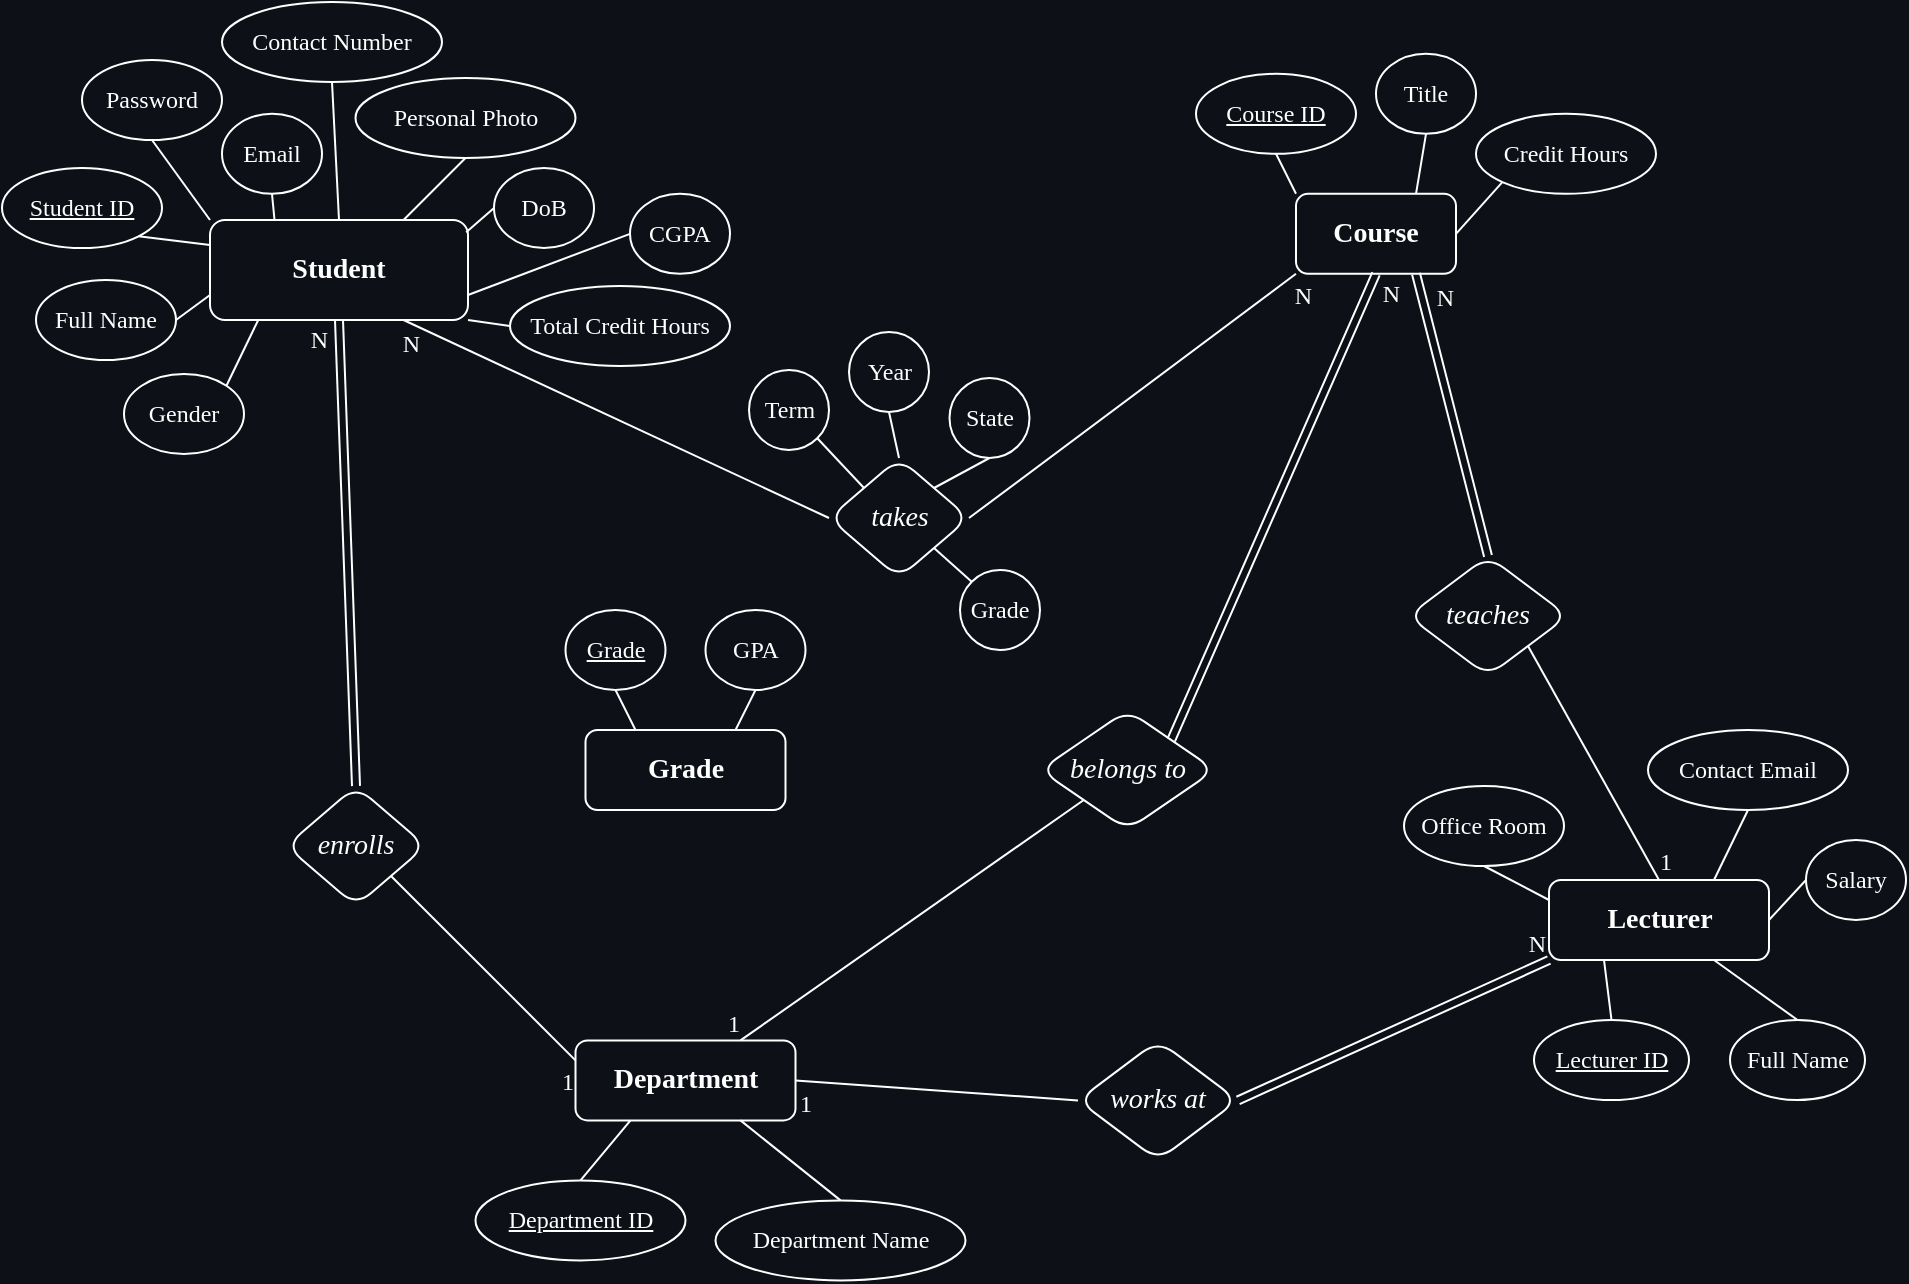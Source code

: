 <mxfile version="23.0.2" type="device">
  <diagram name="Page-1" id="nn0_k3W9zc8CMEnyU6vp">
    <mxGraphModel dx="1500" dy="836" grid="0" gridSize="10" guides="1" tooltips="1" connect="1" arrows="1" fold="1" page="1" pageScale="1" pageWidth="1100" pageHeight="850" background="#0d1117" math="0" shadow="0">
      <root>
        <mxCell id="0" />
        <mxCell id="1" parent="0" />
        <mxCell id="aia2x_jUWNvBXvAyQFXD-1" value="&lt;font style=&quot;font-size: 14px;&quot;&gt;&lt;b&gt;Student&lt;/b&gt;&lt;/font&gt;" style="whiteSpace=wrap;html=1;align=center;labelBackgroundColor=none;fontFamily=Times New Roman;rounded=1;fontColor=#ffffff;fillColor=#0d1117;strokeColor=#FFFFFF;" parent="1" vertex="1">
          <mxGeometry x="171" y="203" width="129" height="50" as="geometry" />
        </mxCell>
        <mxCell id="aia2x_jUWNvBXvAyQFXD-3" value="Student ID" style="ellipse;whiteSpace=wrap;html=1;align=center;fontStyle=4;labelBackgroundColor=none;fontFamily=Times New Roman;rounded=1;fontColor=#ffffff;fillColor=#0d1117;strokeColor=#FFFFFF;" parent="1" vertex="1">
          <mxGeometry x="67" y="177" width="80" height="40" as="geometry" />
        </mxCell>
        <mxCell id="aia2x_jUWNvBXvAyQFXD-5" value="Full Name" style="ellipse;whiteSpace=wrap;html=1;align=center;labelBackgroundColor=none;fontFamily=Times New Roman;rounded=1;fontColor=#ffffff;fillColor=#0d1117;strokeColor=#FFFFFF;" parent="1" vertex="1">
          <mxGeometry x="84" y="233" width="70" height="40" as="geometry" />
        </mxCell>
        <mxCell id="aia2x_jUWNvBXvAyQFXD-6" value="Email" style="ellipse;whiteSpace=wrap;html=1;align=center;labelBackgroundColor=none;fontFamily=Times New Roman;rounded=1;fontColor=#ffffff;fillColor=#0d1117;strokeColor=#FFFFFF;" parent="1" vertex="1">
          <mxGeometry x="177" y="149.91" width="50" height="40" as="geometry" />
        </mxCell>
        <mxCell id="aia2x_jUWNvBXvAyQFXD-7" value="Password" style="ellipse;whiteSpace=wrap;html=1;align=center;labelBackgroundColor=none;fontFamily=Times New Roman;rounded=1;fontColor=#ffffff;fillColor=#0d1117;strokeColor=#FFFFFF;" parent="1" vertex="1">
          <mxGeometry x="107" y="123" width="70" height="40" as="geometry" />
        </mxCell>
        <mxCell id="aia2x_jUWNvBXvAyQFXD-8" value="DoB" style="ellipse;whiteSpace=wrap;html=1;align=center;labelBackgroundColor=none;fontFamily=Times New Roman;rounded=1;fontColor=#ffffff;fillColor=#0d1117;strokeColor=#FFFFFF;" parent="1" vertex="1">
          <mxGeometry x="313" y="177" width="50" height="40" as="geometry" />
        </mxCell>
        <mxCell id="aia2x_jUWNvBXvAyQFXD-9" value="Gender" style="ellipse;whiteSpace=wrap;html=1;align=center;labelBackgroundColor=none;fontFamily=Times New Roman;rounded=1;fontColor=#ffffff;fillColor=#0d1117;strokeColor=#FFFFFF;" parent="1" vertex="1">
          <mxGeometry x="128" y="280" width="60" height="40" as="geometry" />
        </mxCell>
        <mxCell id="aia2x_jUWNvBXvAyQFXD-10" value="Contact Number" style="ellipse;whiteSpace=wrap;html=1;align=center;labelBackgroundColor=none;fontFamily=Times New Roman;rounded=1;fontColor=#ffffff;fillColor=#0d1117;strokeColor=#ffffff;" parent="1" vertex="1">
          <mxGeometry x="177" y="94" width="110" height="40" as="geometry" />
        </mxCell>
        <mxCell id="aia2x_jUWNvBXvAyQFXD-11" value="" style="endArrow=none;html=1;rounded=1;exitX=1;exitY=1;exitDx=0;exitDy=0;entryX=0;entryY=0.25;entryDx=0;entryDy=0;labelBackgroundColor=none;fontColor=#ffffff;fontFamily=Times New Roman;strokeColor=#ffffff;" parent="1" source="aia2x_jUWNvBXvAyQFXD-3" target="aia2x_jUWNvBXvAyQFXD-1" edge="1">
          <mxGeometry relative="1" as="geometry">
            <mxPoint x="351" y="333" as="sourcePoint" />
            <mxPoint x="511" y="333" as="targetPoint" />
          </mxGeometry>
        </mxCell>
        <mxCell id="aia2x_jUWNvBXvAyQFXD-12" value="" style="endArrow=none;html=1;rounded=1;exitX=0.5;exitY=1;exitDx=0;exitDy=0;entryX=0.25;entryY=0;entryDx=0;entryDy=0;labelBackgroundColor=none;fontColor=#ffffff;fontFamily=Times New Roman;strokeColor=#ffffff;" parent="1" source="aia2x_jUWNvBXvAyQFXD-6" target="aia2x_jUWNvBXvAyQFXD-1" edge="1">
          <mxGeometry relative="1" as="geometry">
            <mxPoint x="161" y="193" as="sourcePoint" />
            <mxPoint x="181" y="223" as="targetPoint" />
          </mxGeometry>
        </mxCell>
        <mxCell id="aia2x_jUWNvBXvAyQFXD-13" value="" style="endArrow=none;html=1;rounded=1;exitX=0.5;exitY=1;exitDx=0;exitDy=0;entryX=0;entryY=0;entryDx=0;entryDy=0;labelBackgroundColor=none;fontColor=#ffffff;fontFamily=Times New Roman;strokeColor=#ffffff;" parent="1" source="aia2x_jUWNvBXvAyQFXD-7" target="aia2x_jUWNvBXvAyQFXD-1" edge="1">
          <mxGeometry relative="1" as="geometry">
            <mxPoint x="171" y="203" as="sourcePoint" />
            <mxPoint x="191" y="233" as="targetPoint" />
          </mxGeometry>
        </mxCell>
        <mxCell id="aia2x_jUWNvBXvAyQFXD-14" value="" style="endArrow=none;html=1;rounded=1;exitX=0.5;exitY=1;exitDx=0;exitDy=0;entryX=0.5;entryY=0;entryDx=0;entryDy=0;labelBackgroundColor=none;fontColor=#ffffff;fontFamily=Times New Roman;strokeColor=#ffffff;" parent="1" source="aia2x_jUWNvBXvAyQFXD-10" target="aia2x_jUWNvBXvAyQFXD-1" edge="1">
          <mxGeometry relative="1" as="geometry">
            <mxPoint x="181" y="213" as="sourcePoint" />
            <mxPoint x="201" y="243" as="targetPoint" />
          </mxGeometry>
        </mxCell>
        <mxCell id="aia2x_jUWNvBXvAyQFXD-15" value="" style="endArrow=none;html=1;rounded=1;exitX=1;exitY=0.5;exitDx=0;exitDy=0;entryX=0;entryY=0.75;entryDx=0;entryDy=0;labelBackgroundColor=none;fontColor=#ffffff;fontFamily=Times New Roman;strokeColor=#ffffff;" parent="1" source="aia2x_jUWNvBXvAyQFXD-5" target="aia2x_jUWNvBXvAyQFXD-1" edge="1">
          <mxGeometry relative="1" as="geometry">
            <mxPoint x="191" y="223" as="sourcePoint" />
            <mxPoint x="211" y="253" as="targetPoint" />
          </mxGeometry>
        </mxCell>
        <mxCell id="aia2x_jUWNvBXvAyQFXD-16" value="" style="endArrow=none;html=1;rounded=1;exitX=1;exitY=0;exitDx=0;exitDy=0;entryX=0.188;entryY=0.995;entryDx=0;entryDy=0;entryPerimeter=0;labelBackgroundColor=none;fontColor=#ffffff;fontFamily=Times New Roman;strokeColor=#ffffff;" parent="1" source="aia2x_jUWNvBXvAyQFXD-9" target="aia2x_jUWNvBXvAyQFXD-1" edge="1">
          <mxGeometry relative="1" as="geometry">
            <mxPoint x="201" y="233" as="sourcePoint" />
            <mxPoint x="221" y="263" as="targetPoint" />
          </mxGeometry>
        </mxCell>
        <mxCell id="aia2x_jUWNvBXvAyQFXD-17" value="" style="endArrow=none;html=1;rounded=1;exitX=0;exitY=0.5;exitDx=0;exitDy=0;entryX=0.993;entryY=0.122;entryDx=0;entryDy=0;labelBackgroundColor=none;fontColor=#ffffff;fontFamily=Times New Roman;strokeColor=#ffffff;entryPerimeter=0;" parent="1" source="aia2x_jUWNvBXvAyQFXD-8" target="aia2x_jUWNvBXvAyQFXD-1" edge="1">
          <mxGeometry relative="1" as="geometry">
            <mxPoint x="211" y="243" as="sourcePoint" />
            <mxPoint x="231" y="273" as="targetPoint" />
          </mxGeometry>
        </mxCell>
        <mxCell id="aia2x_jUWNvBXvAyQFXD-18" value="&lt;font style=&quot;font-size: 14px;&quot;&gt;&lt;b&gt;Course&lt;/b&gt;&lt;/font&gt;" style="whiteSpace=wrap;html=1;align=center;labelBackgroundColor=none;fontFamily=Times New Roman;rounded=1;fontColor=#ffffff;fillColor=#0d1117;strokeColor=#FFFFFF;" parent="1" vertex="1">
          <mxGeometry x="714" y="189.91" width="80" height="40" as="geometry" />
        </mxCell>
        <mxCell id="aia2x_jUWNvBXvAyQFXD-19" value="Course ID" style="ellipse;whiteSpace=wrap;html=1;align=center;fontStyle=4;labelBackgroundColor=none;fontFamily=Times New Roman;rounded=1;fontColor=#ffffff;fillColor=#0d1117;strokeColor=#FFFFFF;" parent="1" vertex="1">
          <mxGeometry x="664" y="129.91" width="80" height="40" as="geometry" />
        </mxCell>
        <mxCell id="aia2x_jUWNvBXvAyQFXD-20" value="" style="endArrow=none;html=1;rounded=1;exitX=0.5;exitY=1;exitDx=0;exitDy=0;entryX=0;entryY=0;entryDx=0;entryDy=0;labelBackgroundColor=none;fontColor=#ffffff;fontFamily=Times New Roman;strokeColor=#ffffff;" parent="1" source="aia2x_jUWNvBXvAyQFXD-19" target="aia2x_jUWNvBXvAyQFXD-18" edge="1">
          <mxGeometry relative="1" as="geometry">
            <mxPoint x="284" y="179.91" as="sourcePoint" />
            <mxPoint x="304" y="209.91" as="targetPoint" />
          </mxGeometry>
        </mxCell>
        <mxCell id="aia2x_jUWNvBXvAyQFXD-21" value="Title" style="ellipse;whiteSpace=wrap;html=1;align=center;labelBackgroundColor=none;fontFamily=Times New Roman;rounded=1;fontColor=#ffffff;fillColor=#0d1117;strokeColor=#FFFFFF;" parent="1" vertex="1">
          <mxGeometry x="754" y="119.91" width="50" height="40" as="geometry" />
        </mxCell>
        <mxCell id="aia2x_jUWNvBXvAyQFXD-22" value="Credit Hours" style="ellipse;whiteSpace=wrap;html=1;align=center;labelBackgroundColor=none;fontFamily=Times New Roman;rounded=1;fontColor=#ffffff;fillColor=#0d1117;strokeColor=#FFFFFF;" parent="1" vertex="1">
          <mxGeometry x="804" y="149.91" width="90" height="40" as="geometry" />
        </mxCell>
        <mxCell id="aia2x_jUWNvBXvAyQFXD-23" value="" style="endArrow=none;html=1;rounded=1;exitX=0.5;exitY=1;exitDx=0;exitDy=0;entryX=0.75;entryY=0;entryDx=0;entryDy=0;labelBackgroundColor=none;fontColor=#ffffff;fontFamily=Times New Roman;strokeColor=#ffffff;" parent="1" source="aia2x_jUWNvBXvAyQFXD-21" target="aia2x_jUWNvBXvAyQFXD-18" edge="1">
          <mxGeometry relative="1" as="geometry">
            <mxPoint x="430" y="163.91" as="sourcePoint" />
            <mxPoint x="404" y="199.91" as="targetPoint" />
          </mxGeometry>
        </mxCell>
        <mxCell id="aia2x_jUWNvBXvAyQFXD-24" value="" style="endArrow=none;html=1;rounded=1;exitX=0;exitY=1;exitDx=0;exitDy=0;entryX=1;entryY=0.5;entryDx=0;entryDy=0;labelBackgroundColor=none;fontColor=#ffffff;fontFamily=Times New Roman;strokeColor=#ffffff;" parent="1" source="aia2x_jUWNvBXvAyQFXD-22" target="aia2x_jUWNvBXvAyQFXD-18" edge="1">
          <mxGeometry relative="1" as="geometry">
            <mxPoint x="440" y="173.91" as="sourcePoint" />
            <mxPoint x="414" y="209.91" as="targetPoint" />
          </mxGeometry>
        </mxCell>
        <mxCell id="aia2x_jUWNvBXvAyQFXD-26" value="&lt;font style=&quot;font-size: 14px;&quot;&gt;&lt;b&gt;Grade&lt;/b&gt;&lt;/font&gt;" style="whiteSpace=wrap;html=1;align=center;labelBackgroundColor=none;fontFamily=Times New Roman;rounded=1;fontColor=#ffffff;fillColor=#0d1117;strokeColor=#FFFFFF;" parent="1" vertex="1">
          <mxGeometry x="358.75" y="458" width="100" height="40" as="geometry" />
        </mxCell>
        <mxCell id="aia2x_jUWNvBXvAyQFXD-27" value="Grade" style="ellipse;whiteSpace=wrap;html=1;align=center;fontStyle=4;labelBackgroundColor=none;fontFamily=Times New Roman;rounded=1;fontColor=#ffffff;fillColor=#0d1117;strokeColor=#FFFFFF;" parent="1" vertex="1">
          <mxGeometry x="348.75" y="398" width="50" height="40" as="geometry" />
        </mxCell>
        <mxCell id="aia2x_jUWNvBXvAyQFXD-28" value="" style="endArrow=none;html=1;rounded=1;exitX=0.5;exitY=1;exitDx=0;exitDy=0;entryX=0.25;entryY=0;entryDx=0;entryDy=0;labelBackgroundColor=none;fontColor=#ffffff;fontFamily=Times New Roman;strokeColor=#ffffff;" parent="1" source="aia2x_jUWNvBXvAyQFXD-27" target="aia2x_jUWNvBXvAyQFXD-26" edge="1">
          <mxGeometry relative="1" as="geometry">
            <mxPoint x="348.75" y="208" as="sourcePoint" />
            <mxPoint x="368.75" y="238" as="targetPoint" />
          </mxGeometry>
        </mxCell>
        <mxCell id="aia2x_jUWNvBXvAyQFXD-30" value="" style="endArrow=none;html=1;rounded=1;exitX=0.5;exitY=1;exitDx=0;exitDy=0;entryX=0.75;entryY=0;entryDx=0;entryDy=0;labelBackgroundColor=none;fontColor=#ffffff;fontFamily=Times New Roman;strokeColor=#ffffff;" parent="1" source="aia2x_jUWNvBXvAyQFXD-33" target="aia2x_jUWNvBXvAyQFXD-26" edge="1">
          <mxGeometry relative="1" as="geometry">
            <mxPoint x="443.75" y="438" as="sourcePoint" />
            <mxPoint x="453.75" y="448" as="targetPoint" />
          </mxGeometry>
        </mxCell>
        <mxCell id="aia2x_jUWNvBXvAyQFXD-33" value="GPA" style="ellipse;whiteSpace=wrap;html=1;align=center;labelBackgroundColor=none;fontFamily=Times New Roman;rounded=1;fontColor=#ffffff;fillColor=#0d1117;strokeColor=#FFFFFF;" parent="1" vertex="1">
          <mxGeometry x="418.75" y="398" width="50" height="40" as="geometry" />
        </mxCell>
        <mxCell id="aia2x_jUWNvBXvAyQFXD-34" value="&lt;font style=&quot;font-size: 14px;&quot;&gt;&lt;b&gt;Department&lt;/b&gt;&lt;/font&gt;" style="whiteSpace=wrap;html=1;align=center;labelBackgroundColor=none;fontFamily=Times New Roman;rounded=1;fontColor=#ffffff;fillColor=#0d1117;strokeColor=#FFFFFF;" parent="1" vertex="1">
          <mxGeometry x="353.75" y="613.2" width="110" height="40" as="geometry" />
        </mxCell>
        <mxCell id="aia2x_jUWNvBXvAyQFXD-35" value="Department ID" style="ellipse;whiteSpace=wrap;html=1;align=center;fontStyle=4;labelBackgroundColor=none;fontFamily=Times New Roman;rounded=1;fontColor=#ffffff;fillColor=#0d1117;strokeColor=#FFFFFF;" parent="1" vertex="1">
          <mxGeometry x="303.75" y="683.2" width="105" height="40" as="geometry" />
        </mxCell>
        <mxCell id="aia2x_jUWNvBXvAyQFXD-36" value="" style="endArrow=none;html=1;rounded=1;exitX=0.5;exitY=0;exitDx=0;exitDy=0;entryX=0.25;entryY=1;entryDx=0;entryDy=0;labelBackgroundColor=none;fontColor=#ffffff;fontFamily=Times New Roman;strokeColor=#FFFFFF;" parent="1" source="aia2x_jUWNvBXvAyQFXD-35" target="aia2x_jUWNvBXvAyQFXD-34" edge="1">
          <mxGeometry relative="1" as="geometry">
            <mxPoint x="63.75" y="363.2" as="sourcePoint" />
            <mxPoint x="83.75" y="393.2" as="targetPoint" />
          </mxGeometry>
        </mxCell>
        <mxCell id="aia2x_jUWNvBXvAyQFXD-37" value="Department Name" style="ellipse;whiteSpace=wrap;html=1;align=center;labelBackgroundColor=none;fontFamily=Times New Roman;rounded=1;fontColor=#ffffff;fillColor=#0d1117;strokeColor=#FFFFFF;" parent="1" vertex="1">
          <mxGeometry x="423.75" y="693.2" width="125" height="40" as="geometry" />
        </mxCell>
        <mxCell id="aia2x_jUWNvBXvAyQFXD-38" value="" style="endArrow=none;html=1;rounded=1;entryX=0.75;entryY=1;entryDx=0;entryDy=0;exitX=0.5;exitY=0;exitDx=0;exitDy=0;labelBackgroundColor=none;fontColor=#ffffff;fontFamily=Times New Roman;strokeColor=#FFFFFF;" parent="1" source="aia2x_jUWNvBXvAyQFXD-37" target="aia2x_jUWNvBXvAyQFXD-34" edge="1">
          <mxGeometry relative="1" as="geometry">
            <mxPoint x="473.75" y="693.2" as="sourcePoint" />
            <mxPoint x="553.75" y="463.2" as="targetPoint" />
          </mxGeometry>
        </mxCell>
        <mxCell id="aia2x_jUWNvBXvAyQFXD-39" value="&lt;font style=&quot;font-size: 14px;&quot;&gt;&lt;b&gt;Lecturer&lt;/b&gt;&lt;/font&gt;" style="whiteSpace=wrap;html=1;align=center;labelBackgroundColor=none;fontFamily=Times New Roman;rounded=1;fontColor=#ffffff;fillColor=#0d1117;strokeColor=#FFFFFF;" parent="1" vertex="1">
          <mxGeometry x="840.5" y="533" width="110" height="40" as="geometry" />
        </mxCell>
        <mxCell id="aia2x_jUWNvBXvAyQFXD-40" value="Lecturer ID" style="ellipse;whiteSpace=wrap;html=1;align=center;fontStyle=4;labelBackgroundColor=none;fontFamily=Times New Roman;rounded=1;fontColor=#ffffff;fillColor=#0d1117;strokeColor=#FFFFFF;" parent="1" vertex="1">
          <mxGeometry x="833" y="603" width="77.5" height="40" as="geometry" />
        </mxCell>
        <mxCell id="aia2x_jUWNvBXvAyQFXD-41" value="" style="endArrow=none;html=1;rounded=1;exitX=0.5;exitY=0;exitDx=0;exitDy=0;entryX=0.25;entryY=1;entryDx=0;entryDy=0;labelBackgroundColor=none;fontColor=#ffffff;fontFamily=Times New Roman;strokeColor=#FFFFFF;" parent="1" source="aia2x_jUWNvBXvAyQFXD-40" target="aia2x_jUWNvBXvAyQFXD-39" edge="1">
          <mxGeometry relative="1" as="geometry">
            <mxPoint x="550.5" y="283" as="sourcePoint" />
            <mxPoint x="570.5" y="313" as="targetPoint" />
          </mxGeometry>
        </mxCell>
        <mxCell id="aia2x_jUWNvBXvAyQFXD-42" value="Full Name" style="ellipse;whiteSpace=wrap;html=1;align=center;labelBackgroundColor=none;fontFamily=Times New Roman;rounded=1;fontColor=#ffffff;fillColor=#0d1117;strokeColor=#FFFFFF;" parent="1" vertex="1">
          <mxGeometry x="931" y="603" width="67.5" height="40" as="geometry" />
        </mxCell>
        <mxCell id="aia2x_jUWNvBXvAyQFXD-43" value="" style="endArrow=none;html=1;rounded=1;entryX=0.75;entryY=1;entryDx=0;entryDy=0;exitX=0.5;exitY=0;exitDx=0;exitDy=0;labelBackgroundColor=none;fontColor=#ffffff;fontFamily=Times New Roman;strokeColor=#FFFFFF;" parent="1" source="aia2x_jUWNvBXvAyQFXD-42" target="aia2x_jUWNvBXvAyQFXD-39" edge="1">
          <mxGeometry relative="1" as="geometry">
            <mxPoint x="960.5" y="613" as="sourcePoint" />
            <mxPoint x="1040.5" y="383" as="targetPoint" />
          </mxGeometry>
        </mxCell>
        <mxCell id="aia2x_jUWNvBXvAyQFXD-44" value="Salary" style="ellipse;whiteSpace=wrap;html=1;align=center;labelBackgroundColor=none;fontFamily=Times New Roman;rounded=1;fontColor=#ffffff;fillColor=#0d1117;strokeColor=#FFFFFF;" parent="1" vertex="1">
          <mxGeometry x="969" y="513" width="50" height="40" as="geometry" />
        </mxCell>
        <mxCell id="aia2x_jUWNvBXvAyQFXD-45" value="Contact Email" style="ellipse;whiteSpace=wrap;html=1;align=center;labelBackgroundColor=none;fontFamily=Times New Roman;rounded=1;fontColor=#ffffff;fillColor=#0d1117;strokeColor=#FFFFFF;" parent="1" vertex="1">
          <mxGeometry x="890" y="458" width="100" height="40" as="geometry" />
        </mxCell>
        <mxCell id="aia2x_jUWNvBXvAyQFXD-46" value="Office Room" style="ellipse;whiteSpace=wrap;html=1;align=center;labelBackgroundColor=none;fontFamily=Times New Roman;rounded=1;fontColor=#ffffff;fillColor=#0d1117;strokeColor=#FFFFFF;" parent="1" vertex="1">
          <mxGeometry x="768" y="486" width="80" height="40" as="geometry" />
        </mxCell>
        <mxCell id="aia2x_jUWNvBXvAyQFXD-48" value="" style="endArrow=none;html=1;rounded=1;exitX=0.75;exitY=0;exitDx=0;exitDy=0;entryX=0.5;entryY=1;entryDx=0;entryDy=0;labelBackgroundColor=none;fontColor=#ffffff;fontFamily=Times New Roman;strokeColor=#FFFFFF;" parent="1" source="aia2x_jUWNvBXvAyQFXD-39" target="aia2x_jUWNvBXvAyQFXD-45" edge="1">
          <mxGeometry relative="1" as="geometry">
            <mxPoint x="863" y="623" as="sourcePoint" />
            <mxPoint x="888" y="593" as="targetPoint" />
          </mxGeometry>
        </mxCell>
        <mxCell id="aia2x_jUWNvBXvAyQFXD-49" value="" style="endArrow=none;html=1;rounded=1;exitX=0;exitY=0.5;exitDx=0;exitDy=0;entryX=1;entryY=0.5;entryDx=0;entryDy=0;labelBackgroundColor=none;fontColor=#ffffff;fontFamily=Times New Roman;strokeColor=#FFFFFF;" parent="1" source="aia2x_jUWNvBXvAyQFXD-44" target="aia2x_jUWNvBXvAyQFXD-39" edge="1">
          <mxGeometry relative="1" as="geometry">
            <mxPoint x="873" y="633" as="sourcePoint" />
            <mxPoint x="898" y="603" as="targetPoint" />
          </mxGeometry>
        </mxCell>
        <mxCell id="aia2x_jUWNvBXvAyQFXD-50" value="&lt;i&gt;&lt;font style=&quot;font-size: 14px;&quot;&gt;takes&lt;/font&gt;&lt;/i&gt;" style="shape=rhombus;perimeter=rhombusPerimeter;whiteSpace=wrap;html=1;align=center;labelBackgroundColor=none;fontFamily=Times New Roman;rounded=1;fontColor=#ffffff;fillColor=#0d1117;strokeColor=#FFFFFF;" parent="1" vertex="1">
          <mxGeometry x="480.5" y="322" width="70" height="60" as="geometry" />
        </mxCell>
        <mxCell id="aia2x_jUWNvBXvAyQFXD-52" value="" style="endArrow=none;html=1;rounded=1;entryX=0.75;entryY=1;entryDx=0;entryDy=0;exitX=0;exitY=0.5;exitDx=0;exitDy=0;labelBackgroundColor=none;fontColor=#ffffff;fontFamily=Times New Roman;strokeColor=#ffffff;" parent="1" source="aia2x_jUWNvBXvAyQFXD-50" target="aia2x_jUWNvBXvAyQFXD-1" edge="1">
          <mxGeometry relative="1" as="geometry">
            <mxPoint x="371" y="419" as="sourcePoint" />
            <mxPoint x="531" y="419" as="targetPoint" />
          </mxGeometry>
        </mxCell>
        <mxCell id="aia2x_jUWNvBXvAyQFXD-53" value="N" style="resizable=0;html=1;whiteSpace=wrap;align=right;verticalAlign=bottom;labelBackgroundColor=none;fontFamily=Times New Roman;rounded=1;fontColor=#ffffff;" parent="aia2x_jUWNvBXvAyQFXD-52" connectable="0" vertex="1">
          <mxGeometry x="1" relative="1" as="geometry">
            <mxPoint x="10" y="20" as="offset" />
          </mxGeometry>
        </mxCell>
        <mxCell id="aia2x_jUWNvBXvAyQFXD-54" value="" style="endArrow=none;html=1;rounded=1;entryX=0;entryY=1;entryDx=0;entryDy=0;exitX=1;exitY=0.5;exitDx=0;exitDy=0;labelBackgroundColor=none;fontColor=#ffffff;fontFamily=Times New Roman;strokeColor=#ffffff;" parent="1" source="aia2x_jUWNvBXvAyQFXD-50" target="aia2x_jUWNvBXvAyQFXD-18" edge="1">
          <mxGeometry relative="1" as="geometry">
            <mxPoint x="431" y="339" as="sourcePoint" />
            <mxPoint x="276" y="289" as="targetPoint" />
          </mxGeometry>
        </mxCell>
        <mxCell id="aia2x_jUWNvBXvAyQFXD-55" value="N" style="resizable=0;html=1;whiteSpace=wrap;align=right;verticalAlign=bottom;labelBackgroundColor=none;fontFamily=Times New Roman;rounded=1;fontColor=#ffffff;" parent="aia2x_jUWNvBXvAyQFXD-54" connectable="0" vertex="1">
          <mxGeometry x="1" relative="1" as="geometry">
            <mxPoint x="10" y="20" as="offset" />
          </mxGeometry>
        </mxCell>
        <mxCell id="aia2x_jUWNvBXvAyQFXD-56" value="Term" style="ellipse;whiteSpace=wrap;html=1;align=center;labelBackgroundColor=none;fontFamily=Times New Roman;rounded=1;fontColor=#ffffff;fillColor=#0d1117;strokeColor=#FFFFFF;" parent="1" vertex="1">
          <mxGeometry x="440.5" y="278" width="40" height="40" as="geometry" />
        </mxCell>
        <mxCell id="aia2x_jUWNvBXvAyQFXD-57" value="" style="endArrow=none;html=1;rounded=1;exitX=1;exitY=1;exitDx=0;exitDy=0;entryX=0;entryY=0;entryDx=0;entryDy=0;labelBackgroundColor=none;fontColor=#ffffff;fontFamily=Times New Roman;strokeColor=#ffffff;" parent="1" source="aia2x_jUWNvBXvAyQFXD-56" target="aia2x_jUWNvBXvAyQFXD-50" edge="1">
          <mxGeometry relative="1" as="geometry">
            <mxPoint x="366.5" y="357" as="sourcePoint" />
            <mxPoint x="440.5" y="362" as="targetPoint" />
          </mxGeometry>
        </mxCell>
        <mxCell id="aia2x_jUWNvBXvAyQFXD-58" value="State" style="ellipse;whiteSpace=wrap;html=1;align=center;labelBackgroundColor=none;fontFamily=Times New Roman;rounded=1;fontColor=#ffffff;fillColor=#0d1117;strokeColor=#FFFFFF;" parent="1" vertex="1">
          <mxGeometry x="540.75" y="282" width="40" height="40" as="geometry" />
        </mxCell>
        <mxCell id="aia2x_jUWNvBXvAyQFXD-59" value="" style="endArrow=none;html=1;rounded=1;exitX=0.5;exitY=1;exitDx=0;exitDy=0;labelBackgroundColor=none;fontColor=#ffffff;fontFamily=Times New Roman;strokeColor=#ffffff;entryX=1;entryY=0;entryDx=0;entryDy=0;" parent="1" source="aia2x_jUWNvBXvAyQFXD-58" target="aia2x_jUWNvBXvAyQFXD-50" edge="1">
          <mxGeometry relative="1" as="geometry">
            <mxPoint x="350.5" y="312" as="sourcePoint" />
            <mxPoint x="533.5" y="335" as="targetPoint" />
          </mxGeometry>
        </mxCell>
        <mxCell id="aia2x_jUWNvBXvAyQFXD-62" value="&lt;i style=&quot;border-color: var(--border-color);&quot;&gt;&lt;font style=&quot;border-color: var(--border-color); font-size: 14px;&quot;&gt;belongs to&lt;/font&gt;&lt;/i&gt;" style="shape=rhombus;perimeter=rhombusPerimeter;whiteSpace=wrap;html=1;align=center;labelBackgroundColor=none;fontFamily=Times New Roman;rounded=1;fontColor=#ffffff;fillColor=#0d1117;strokeColor=#FFFFFF;" parent="1" vertex="1">
          <mxGeometry x="586" y="448" width="87.5" height="60" as="geometry" />
        </mxCell>
        <mxCell id="aia2x_jUWNvBXvAyQFXD-65" value="" style="endArrow=none;html=1;rounded=1;entryX=0.75;entryY=0;entryDx=0;entryDy=0;exitX=0;exitY=1;exitDx=0;exitDy=0;labelBackgroundColor=none;fontColor=#ffffff;fontFamily=Times New Roman;strokeColor=#FFFFFF;" parent="1" source="aia2x_jUWNvBXvAyQFXD-62" target="aia2x_jUWNvBXvAyQFXD-34" edge="1">
          <mxGeometry relative="1" as="geometry">
            <mxPoint x="371" y="449" as="sourcePoint" />
            <mxPoint x="531" y="449" as="targetPoint" />
          </mxGeometry>
        </mxCell>
        <mxCell id="aia2x_jUWNvBXvAyQFXD-66" value="1" style="resizable=0;html=1;whiteSpace=wrap;align=right;verticalAlign=bottom;labelBackgroundColor=none;fontFamily=Times New Roman;rounded=1;fontColor=#ffffff;" parent="aia2x_jUWNvBXvAyQFXD-65" connectable="0" vertex="1">
          <mxGeometry x="1" relative="1" as="geometry">
            <mxPoint x="1" as="offset" />
          </mxGeometry>
        </mxCell>
        <mxCell id="aia2x_jUWNvBXvAyQFXD-67" value="" style="shape=link;html=1;rounded=1;entryX=0.5;entryY=1;entryDx=0;entryDy=0;exitX=1;exitY=0;exitDx=0;exitDy=0;labelBackgroundColor=none;fontColor=#ffffff;fontFamily=Times New Roman;strokeColor=#ffffff;" parent="1" source="aia2x_jUWNvBXvAyQFXD-62" target="aia2x_jUWNvBXvAyQFXD-18" edge="1">
          <mxGeometry relative="1" as="geometry">
            <mxPoint x="405.87" y="453" as="sourcePoint" />
            <mxPoint x="565.87" y="453" as="targetPoint" />
          </mxGeometry>
        </mxCell>
        <mxCell id="aia2x_jUWNvBXvAyQFXD-68" value="N" style="resizable=0;html=1;whiteSpace=wrap;align=right;verticalAlign=bottom;labelBackgroundColor=none;fontFamily=Times New Roman;rounded=1;fontColor=#ffffff;" parent="aia2x_jUWNvBXvAyQFXD-67" connectable="0" vertex="1">
          <mxGeometry x="1" relative="1" as="geometry">
            <mxPoint x="14" y="19" as="offset" />
          </mxGeometry>
        </mxCell>
        <mxCell id="aia2x_jUWNvBXvAyQFXD-69" value="&lt;i&gt;&lt;font style=&quot;font-size: 14px;&quot;&gt;works at&lt;/font&gt;&lt;/i&gt;" style="shape=rhombus;perimeter=rhombusPerimeter;whiteSpace=wrap;html=1;align=center;labelBackgroundColor=none;fontFamily=Times New Roman;rounded=1;fontColor=#ffffff;fillColor=#0d1117;strokeColor=#FFFFFF;" parent="1" vertex="1">
          <mxGeometry x="605" y="613.2" width="80" height="60" as="geometry" />
        </mxCell>
        <mxCell id="aia2x_jUWNvBXvAyQFXD-70" value="" style="shape=link;html=1;rounded=1;entryX=0;entryY=1;entryDx=0;entryDy=0;exitX=1;exitY=0.5;exitDx=0;exitDy=0;labelBackgroundColor=none;fontColor=#ffffff;fontFamily=Times New Roman;strokeColor=#FFFFFF;" parent="1" source="aia2x_jUWNvBXvAyQFXD-69" target="aia2x_jUWNvBXvAyQFXD-39" edge="1">
          <mxGeometry relative="1" as="geometry">
            <mxPoint x="491.5" y="465.71" as="sourcePoint" />
            <mxPoint x="467.5" y="390.71" as="targetPoint" />
          </mxGeometry>
        </mxCell>
        <mxCell id="aia2x_jUWNvBXvAyQFXD-71" value="N" style="resizable=0;html=1;whiteSpace=wrap;align=right;verticalAlign=bottom;labelBackgroundColor=none;fontFamily=Times New Roman;rounded=1;fontColor=#ffffff;" parent="aia2x_jUWNvBXvAyQFXD-70" connectable="0" vertex="1">
          <mxGeometry x="1" relative="1" as="geometry">
            <mxPoint as="offset" />
          </mxGeometry>
        </mxCell>
        <mxCell id="aia2x_jUWNvBXvAyQFXD-72" value="" style="endArrow=none;html=1;rounded=1;exitX=0;exitY=0.5;exitDx=0;exitDy=0;labelBackgroundColor=none;fontColor=#ffffff;fontFamily=Times New Roman;strokeColor=#FFFFFF;entryX=1;entryY=0.5;entryDx=0;entryDy=0;" parent="1" source="aia2x_jUWNvBXvAyQFXD-69" target="aia2x_jUWNvBXvAyQFXD-34" edge="1">
          <mxGeometry relative="1" as="geometry">
            <mxPoint x="571.25" y="645.83" as="sourcePoint" />
            <mxPoint x="808.25" y="548.82" as="targetPoint" />
          </mxGeometry>
        </mxCell>
        <mxCell id="aia2x_jUWNvBXvAyQFXD-73" value="1" style="resizable=0;html=1;whiteSpace=wrap;align=right;verticalAlign=bottom;labelBackgroundColor=none;fontFamily=Times New Roman;rounded=1;fontColor=#ffffff;" parent="aia2x_jUWNvBXvAyQFXD-72" connectable="0" vertex="1">
          <mxGeometry x="1" relative="1" as="geometry">
            <mxPoint x="10" y="20" as="offset" />
          </mxGeometry>
        </mxCell>
        <mxCell id="LiaLhbnYLunfztO8MbrB-1" value="&lt;span style=&quot;font-size: 14px;&quot;&gt;&lt;i&gt;enrolls&lt;/i&gt;&lt;/span&gt;" style="shape=rhombus;perimeter=rhombusPerimeter;whiteSpace=wrap;html=1;align=center;labelBackgroundColor=none;fontFamily=Times New Roman;rounded=1;fontColor=#ffffff;fillColor=#0d1117;strokeColor=#FFFFFF;" parent="1" vertex="1">
          <mxGeometry x="209" y="486" width="70" height="60" as="geometry" />
        </mxCell>
        <mxCell id="LiaLhbnYLunfztO8MbrB-2" value="" style="shape=link;html=1;rounded=1;entryX=0.5;entryY=1;entryDx=0;entryDy=0;exitX=0.5;exitY=0;exitDx=0;exitDy=0;labelBackgroundColor=none;fontColor=#ffffff;fontFamily=Times New Roman;strokeColor=#ffffff;" parent="1" source="LiaLhbnYLunfztO8MbrB-1" target="aia2x_jUWNvBXvAyQFXD-1" edge="1">
          <mxGeometry relative="1" as="geometry">
            <mxPoint x="728" y="368" as="sourcePoint" />
            <mxPoint x="649" y="303" as="targetPoint" />
          </mxGeometry>
        </mxCell>
        <mxCell id="LiaLhbnYLunfztO8MbrB-3" value="N" style="resizable=0;html=1;whiteSpace=wrap;align=right;verticalAlign=bottom;labelBackgroundColor=none;fontFamily=Times New Roman;rounded=1;fontColor=#ffffff;" parent="LiaLhbnYLunfztO8MbrB-2" connectable="0" vertex="1">
          <mxGeometry x="1" relative="1" as="geometry">
            <mxPoint x="-4" y="18" as="offset" />
          </mxGeometry>
        </mxCell>
        <mxCell id="LiaLhbnYLunfztO8MbrB-4" value="" style="endArrow=none;html=1;rounded=1;entryX=0;entryY=0.25;entryDx=0;entryDy=0;exitX=1;exitY=1;exitDx=0;exitDy=0;labelBackgroundColor=none;fontColor=#ffffff;fontFamily=Times New Roman;strokeColor=#FFFFFF;" parent="1" source="LiaLhbnYLunfztO8MbrB-1" target="aia2x_jUWNvBXvAyQFXD-34" edge="1">
          <mxGeometry relative="1" as="geometry">
            <mxPoint x="771" y="398" as="sourcePoint" />
            <mxPoint x="735" y="601" as="targetPoint" />
          </mxGeometry>
        </mxCell>
        <mxCell id="LiaLhbnYLunfztO8MbrB-5" value="1" style="resizable=0;html=1;whiteSpace=wrap;align=right;verticalAlign=bottom;labelBackgroundColor=none;fontFamily=Times New Roman;rounded=1;fontColor=#ffffff;" parent="LiaLhbnYLunfztO8MbrB-4" connectable="0" vertex="1">
          <mxGeometry x="1" relative="1" as="geometry">
            <mxPoint x="1" y="19" as="offset" />
          </mxGeometry>
        </mxCell>
        <mxCell id="LiaLhbnYLunfztO8MbrB-9" value="&lt;i&gt;&lt;font style=&quot;font-size: 14px;&quot;&gt;teaches&lt;/font&gt;&lt;/i&gt;" style="shape=rhombus;perimeter=rhombusPerimeter;whiteSpace=wrap;html=1;align=center;labelBackgroundColor=none;fontFamily=Times New Roman;rounded=1;fontColor=#ffffff;fillColor=#0d1117;strokeColor=#FFFFFF;" parent="1" vertex="1">
          <mxGeometry x="770" y="371" width="80" height="60" as="geometry" />
        </mxCell>
        <mxCell id="LiaLhbnYLunfztO8MbrB-17" value="" style="endArrow=none;html=1;rounded=1;exitX=0;exitY=0.25;exitDx=0;exitDy=0;entryX=0.5;entryY=1;entryDx=0;entryDy=0;labelBackgroundColor=none;fontColor=#ffffff;fontFamily=Times New Roman;strokeColor=#FFFFFF;" parent="1" source="aia2x_jUWNvBXvAyQFXD-39" target="aia2x_jUWNvBXvAyQFXD-46" edge="1">
          <mxGeometry relative="1" as="geometry">
            <mxPoint x="933" y="542.99" as="sourcePoint" />
            <mxPoint x="950" y="507.99" as="targetPoint" />
          </mxGeometry>
        </mxCell>
        <mxCell id="LiaLhbnYLunfztO8MbrB-23" value="Grade" style="ellipse;whiteSpace=wrap;html=1;align=center;labelBackgroundColor=none;fontFamily=Times New Roman;rounded=1;fontColor=#ffffff;fillColor=#0d1117;strokeColor=#FFFFFF;" parent="1" vertex="1">
          <mxGeometry x="546" y="378" width="40" height="40" as="geometry" />
        </mxCell>
        <mxCell id="LiaLhbnYLunfztO8MbrB-24" value="" style="endArrow=none;html=1;rounded=1;exitX=0;exitY=0;exitDx=0;exitDy=0;labelBackgroundColor=none;fontColor=#ffffff;fontFamily=Times New Roman;strokeColor=#ffffff;entryX=1;entryY=1;entryDx=0;entryDy=0;" parent="1" source="LiaLhbnYLunfztO8MbrB-23" target="aia2x_jUWNvBXvAyQFXD-50" edge="1">
          <mxGeometry relative="1" as="geometry">
            <mxPoint x="549" y="325" as="sourcePoint" />
            <mxPoint x="543" y="347" as="targetPoint" />
          </mxGeometry>
        </mxCell>
        <mxCell id="LiaLhbnYLunfztO8MbrB-25" value="" style="shape=link;html=1;rounded=1;entryX=0.75;entryY=1;entryDx=0;entryDy=0;exitX=0.5;exitY=0;exitDx=0;exitDy=0;labelBackgroundColor=none;fontColor=#ffffff;fontFamily=Times New Roman;strokeColor=#ffffff;" parent="1" source="LiaLhbnYLunfztO8MbrB-9" target="aia2x_jUWNvBXvAyQFXD-18" edge="1">
          <mxGeometry relative="1" as="geometry">
            <mxPoint x="662" y="473" as="sourcePoint" />
            <mxPoint x="764" y="240" as="targetPoint" />
          </mxGeometry>
        </mxCell>
        <mxCell id="LiaLhbnYLunfztO8MbrB-26" value="N" style="resizable=0;html=1;whiteSpace=wrap;align=right;verticalAlign=bottom;labelBackgroundColor=none;fontFamily=Times New Roman;rounded=1;fontColor=#ffffff;" parent="LiaLhbnYLunfztO8MbrB-25" connectable="0" vertex="1">
          <mxGeometry x="1" relative="1" as="geometry">
            <mxPoint x="20" y="20" as="offset" />
          </mxGeometry>
        </mxCell>
        <mxCell id="LiaLhbnYLunfztO8MbrB-27" value="" style="endArrow=none;html=1;rounded=1;entryX=0.5;entryY=0;entryDx=0;entryDy=0;exitX=1;exitY=1;exitDx=0;exitDy=0;labelBackgroundColor=none;fontColor=#ffffff;fontFamily=Times New Roman;strokeColor=#FFFFFF;" parent="1" source="LiaLhbnYLunfztO8MbrB-9" target="aia2x_jUWNvBXvAyQFXD-39" edge="1">
          <mxGeometry relative="1" as="geometry">
            <mxPoint x="618" y="503" as="sourcePoint" />
            <mxPoint x="446" y="623" as="targetPoint" />
          </mxGeometry>
        </mxCell>
        <mxCell id="LiaLhbnYLunfztO8MbrB-28" value="1" style="resizable=0;html=1;whiteSpace=wrap;align=right;verticalAlign=bottom;labelBackgroundColor=none;fontFamily=Times New Roman;rounded=1;fontColor=#ffffff;" parent="LiaLhbnYLunfztO8MbrB-27" connectable="0" vertex="1">
          <mxGeometry x="1" relative="1" as="geometry">
            <mxPoint x="8" as="offset" />
          </mxGeometry>
        </mxCell>
        <mxCell id="LiaLhbnYLunfztO8MbrB-29" value="Personal Photo" style="ellipse;whiteSpace=wrap;html=1;align=center;labelBackgroundColor=none;fontFamily=Times New Roman;rounded=1;fontColor=#ffffff;fillColor=#0d1117;strokeColor=#ffffff;" parent="1" vertex="1">
          <mxGeometry x="243.75" y="132" width="110" height="40" as="geometry" />
        </mxCell>
        <mxCell id="LiaLhbnYLunfztO8MbrB-30" value="" style="endArrow=none;html=1;rounded=1;exitX=0.5;exitY=1;exitDx=0;exitDy=0;entryX=0.75;entryY=0;entryDx=0;entryDy=0;labelBackgroundColor=none;fontColor=#ffffff;fontFamily=Times New Roman;strokeColor=#ffffff;" parent="1" source="LiaLhbnYLunfztO8MbrB-29" target="aia2x_jUWNvBXvAyQFXD-1" edge="1">
          <mxGeometry relative="1" as="geometry">
            <mxPoint x="258.75" y="253" as="sourcePoint" />
            <mxPoint x="348.75" y="243" as="targetPoint" />
          </mxGeometry>
        </mxCell>
        <mxCell id="CCf79S8uZNMhcZRSeFlY-1" value="Year" style="ellipse;whiteSpace=wrap;html=1;align=center;labelBackgroundColor=none;fontFamily=Times New Roman;rounded=1;fontColor=#ffffff;fillColor=#0d1117;strokeColor=#FFFFFF;" parent="1" vertex="1">
          <mxGeometry x="490.5" y="259" width="40" height="40" as="geometry" />
        </mxCell>
        <mxCell id="CCf79S8uZNMhcZRSeFlY-2" value="" style="endArrow=none;html=1;rounded=1;exitX=0.5;exitY=1;exitDx=0;exitDy=0;entryX=0.5;entryY=0;entryDx=0;entryDy=0;labelBackgroundColor=none;fontColor=#ffffff;fontFamily=Times New Roman;strokeColor=#ffffff;" parent="1" source="CCf79S8uZNMhcZRSeFlY-1" target="aia2x_jUWNvBXvAyQFXD-50" edge="1">
          <mxGeometry relative="1" as="geometry">
            <mxPoint x="416.5" y="338" as="sourcePoint" />
            <mxPoint x="547.75" y="318" as="targetPoint" />
          </mxGeometry>
        </mxCell>
        <mxCell id="CCf79S8uZNMhcZRSeFlY-4" value="CGPA" style="ellipse;whiteSpace=wrap;html=1;align=center;labelBackgroundColor=none;fontFamily=Times New Roman;rounded=1;fontColor=#ffffff;fillColor=#0d1117;strokeColor=#FFFFFF;" parent="1" vertex="1">
          <mxGeometry x="381" y="189.91" width="50" height="40" as="geometry" />
        </mxCell>
        <mxCell id="CCf79S8uZNMhcZRSeFlY-5" value="" style="endArrow=none;html=1;rounded=1;exitX=0;exitY=0.5;exitDx=0;exitDy=0;entryX=1;entryY=0.75;entryDx=0;entryDy=0;labelBackgroundColor=none;fontColor=#ffffff;fontFamily=Times New Roman;strokeColor=#ffffff;" parent="1" source="CCf79S8uZNMhcZRSeFlY-4" target="aia2x_jUWNvBXvAyQFXD-1" edge="1">
          <mxGeometry relative="1" as="geometry">
            <mxPoint x="221" y="253" as="sourcePoint" />
            <mxPoint x="309" y="219" as="targetPoint" />
          </mxGeometry>
        </mxCell>
        <mxCell id="fYpIgJE3dcnG-av99oQp-1" value="Total Credit Hours" style="ellipse;whiteSpace=wrap;html=1;align=center;labelBackgroundColor=none;fontFamily=Times New Roman;rounded=1;fontColor=#ffffff;fillColor=#0d1117;strokeColor=#ffffff;" vertex="1" parent="1">
          <mxGeometry x="321" y="236" width="110" height="40" as="geometry" />
        </mxCell>
        <mxCell id="fYpIgJE3dcnG-av99oQp-2" value="" style="endArrow=none;html=1;rounded=1;exitX=0;exitY=0.5;exitDx=0;exitDy=0;entryX=1;entryY=1;entryDx=0;entryDy=0;labelBackgroundColor=none;fontColor=#ffffff;fontFamily=Times New Roman;strokeColor=#ffffff;" edge="1" parent="1" source="fYpIgJE3dcnG-av99oQp-1" target="aia2x_jUWNvBXvAyQFXD-1">
          <mxGeometry relative="1" as="geometry">
            <mxPoint x="281.63" y="372" as="sourcePoint" />
            <mxPoint x="290.88" y="322" as="targetPoint" />
          </mxGeometry>
        </mxCell>
      </root>
    </mxGraphModel>
  </diagram>
</mxfile>
